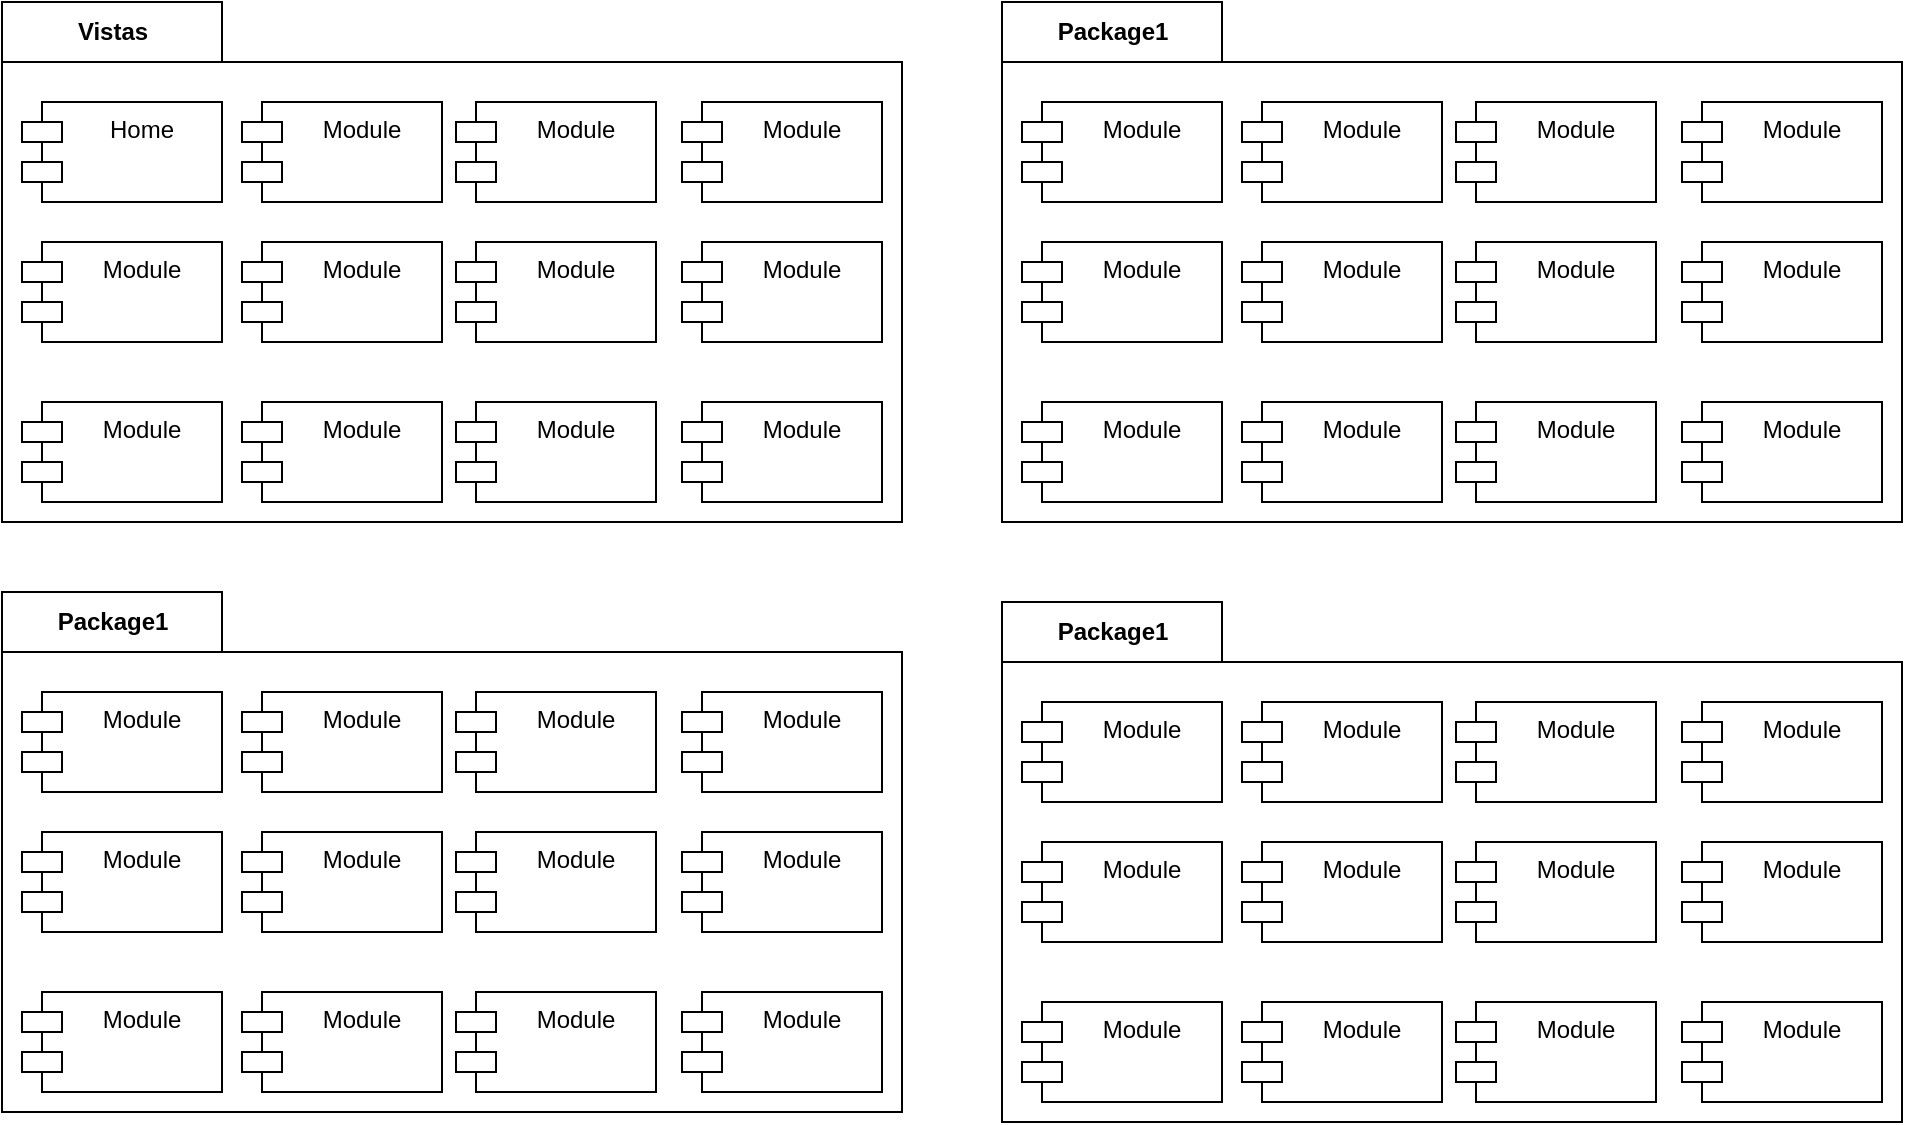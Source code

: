<mxfile version="14.6.13" type="device"><diagram id="5PZ011A4qRxQ4MZPh3FE" name="Página-1"><mxGraphModel dx="868" dy="482" grid="1" gridSize="10" guides="1" tooltips="1" connect="1" arrows="1" fold="1" page="1" pageScale="1" pageWidth="827" pageHeight="1169" math="0" shadow="0"><root><mxCell id="0"/><mxCell id="1" parent="0"/><mxCell id="YHy_zIGx4Jqok4w-4NpM-7" value="Vistas" style="shape=folder;fontStyle=1;tabWidth=110;tabHeight=30;tabPosition=left;html=1;boundedLbl=1;labelInHeader=1;container=1;collapsible=0;recursiveResize=0;" vertex="1" parent="1"><mxGeometry x="90" y="30" width="450" height="260" as="geometry"/></mxCell><mxCell id="YHy_zIGx4Jqok4w-4NpM-2" value="Module" style="shape=module;align=left;spacingLeft=20;align=center;verticalAlign=top;" vertex="1" parent="YHy_zIGx4Jqok4w-4NpM-7"><mxGeometry x="10" y="200" width="100" height="50" as="geometry"/></mxCell><mxCell id="YHy_zIGx4Jqok4w-4NpM-15" value="Module" style="shape=module;align=left;spacingLeft=20;align=center;verticalAlign=top;" vertex="1" parent="YHy_zIGx4Jqok4w-4NpM-7"><mxGeometry x="340" y="50" width="100" height="50" as="geometry"/></mxCell><mxCell id="YHy_zIGx4Jqok4w-4NpM-14" value="Module" style="shape=module;align=left;spacingLeft=20;align=center;verticalAlign=top;" vertex="1" parent="YHy_zIGx4Jqok4w-4NpM-7"><mxGeometry x="340" y="120" width="100" height="50" as="geometry"/></mxCell><mxCell id="YHy_zIGx4Jqok4w-4NpM-13" value="Module" style="shape=module;align=left;spacingLeft=20;align=center;verticalAlign=top;" vertex="1" parent="YHy_zIGx4Jqok4w-4NpM-7"><mxGeometry x="340" y="200" width="100" height="50" as="geometry"/></mxCell><mxCell id="YHy_zIGx4Jqok4w-4NpM-12" value="Module" style="shape=module;align=left;spacingLeft=20;align=center;verticalAlign=top;" vertex="1" parent="YHy_zIGx4Jqok4w-4NpM-7"><mxGeometry x="227" y="50" width="100" height="50" as="geometry"/></mxCell><mxCell id="YHy_zIGx4Jqok4w-4NpM-11" value="Module" style="shape=module;align=left;spacingLeft=20;align=center;verticalAlign=top;" vertex="1" parent="YHy_zIGx4Jqok4w-4NpM-7"><mxGeometry x="227" y="120" width="100" height="50" as="geometry"/></mxCell><mxCell id="YHy_zIGx4Jqok4w-4NpM-10" value="Module" style="shape=module;align=left;spacingLeft=20;align=center;verticalAlign=top;" vertex="1" parent="YHy_zIGx4Jqok4w-4NpM-7"><mxGeometry x="227" y="200" width="100" height="50" as="geometry"/></mxCell><mxCell id="YHy_zIGx4Jqok4w-4NpM-9" value="Module" style="shape=module;align=left;spacingLeft=20;align=center;verticalAlign=top;" vertex="1" parent="YHy_zIGx4Jqok4w-4NpM-7"><mxGeometry x="120" y="200" width="100" height="50" as="geometry"/></mxCell><mxCell id="YHy_zIGx4Jqok4w-4NpM-16" value="Module" style="shape=module;align=left;spacingLeft=20;align=center;verticalAlign=top;" vertex="1" parent="YHy_zIGx4Jqok4w-4NpM-7"><mxGeometry x="120" y="120" width="100" height="50" as="geometry"/></mxCell><mxCell id="YHy_zIGx4Jqok4w-4NpM-17" value="Module" style="shape=module;align=left;spacingLeft=20;align=center;verticalAlign=top;" vertex="1" parent="YHy_zIGx4Jqok4w-4NpM-7"><mxGeometry x="120" y="50" width="100" height="50" as="geometry"/></mxCell><mxCell id="YHy_zIGx4Jqok4w-4NpM-19" value="Module" style="shape=module;align=left;spacingLeft=20;align=center;verticalAlign=top;" vertex="1" parent="YHy_zIGx4Jqok4w-4NpM-7"><mxGeometry x="10" y="120" width="100" height="50" as="geometry"/></mxCell><mxCell id="YHy_zIGx4Jqok4w-4NpM-18" value="Home" style="shape=module;align=left;spacingLeft=20;align=center;verticalAlign=top;" vertex="1" parent="YHy_zIGx4Jqok4w-4NpM-7"><mxGeometry x="10" y="50" width="100" height="50" as="geometry"/></mxCell><mxCell id="YHy_zIGx4Jqok4w-4NpM-20" value="Package1" style="shape=folder;fontStyle=1;tabWidth=110;tabHeight=30;tabPosition=left;html=1;boundedLbl=1;labelInHeader=1;container=1;collapsible=0;recursiveResize=0;" vertex="1" parent="1"><mxGeometry x="590" y="30" width="450" height="260" as="geometry"/></mxCell><mxCell id="YHy_zIGx4Jqok4w-4NpM-21" value="Module" style="shape=module;align=left;spacingLeft=20;align=center;verticalAlign=top;" vertex="1" parent="YHy_zIGx4Jqok4w-4NpM-20"><mxGeometry x="10" y="200" width="100" height="50" as="geometry"/></mxCell><mxCell id="YHy_zIGx4Jqok4w-4NpM-22" value="Module" style="shape=module;align=left;spacingLeft=20;align=center;verticalAlign=top;" vertex="1" parent="YHy_zIGx4Jqok4w-4NpM-20"><mxGeometry x="340" y="50" width="100" height="50" as="geometry"/></mxCell><mxCell id="YHy_zIGx4Jqok4w-4NpM-23" value="Module" style="shape=module;align=left;spacingLeft=20;align=center;verticalAlign=top;" vertex="1" parent="YHy_zIGx4Jqok4w-4NpM-20"><mxGeometry x="340" y="120" width="100" height="50" as="geometry"/></mxCell><mxCell id="YHy_zIGx4Jqok4w-4NpM-24" value="Module" style="shape=module;align=left;spacingLeft=20;align=center;verticalAlign=top;" vertex="1" parent="YHy_zIGx4Jqok4w-4NpM-20"><mxGeometry x="340" y="200" width="100" height="50" as="geometry"/></mxCell><mxCell id="YHy_zIGx4Jqok4w-4NpM-25" value="Module" style="shape=module;align=left;spacingLeft=20;align=center;verticalAlign=top;" vertex="1" parent="YHy_zIGx4Jqok4w-4NpM-20"><mxGeometry x="227" y="50" width="100" height="50" as="geometry"/></mxCell><mxCell id="YHy_zIGx4Jqok4w-4NpM-26" value="Module" style="shape=module;align=left;spacingLeft=20;align=center;verticalAlign=top;" vertex="1" parent="YHy_zIGx4Jqok4w-4NpM-20"><mxGeometry x="227" y="120" width="100" height="50" as="geometry"/></mxCell><mxCell id="YHy_zIGx4Jqok4w-4NpM-27" value="Module" style="shape=module;align=left;spacingLeft=20;align=center;verticalAlign=top;" vertex="1" parent="YHy_zIGx4Jqok4w-4NpM-20"><mxGeometry x="227" y="200" width="100" height="50" as="geometry"/></mxCell><mxCell id="YHy_zIGx4Jqok4w-4NpM-28" value="Module" style="shape=module;align=left;spacingLeft=20;align=center;verticalAlign=top;" vertex="1" parent="YHy_zIGx4Jqok4w-4NpM-20"><mxGeometry x="120" y="200" width="100" height="50" as="geometry"/></mxCell><mxCell id="YHy_zIGx4Jqok4w-4NpM-29" value="Module" style="shape=module;align=left;spacingLeft=20;align=center;verticalAlign=top;" vertex="1" parent="YHy_zIGx4Jqok4w-4NpM-20"><mxGeometry x="120" y="120" width="100" height="50" as="geometry"/></mxCell><mxCell id="YHy_zIGx4Jqok4w-4NpM-30" value="Module" style="shape=module;align=left;spacingLeft=20;align=center;verticalAlign=top;" vertex="1" parent="YHy_zIGx4Jqok4w-4NpM-20"><mxGeometry x="120" y="50" width="100" height="50" as="geometry"/></mxCell><mxCell id="YHy_zIGx4Jqok4w-4NpM-31" value="Module" style="shape=module;align=left;spacingLeft=20;align=center;verticalAlign=top;" vertex="1" parent="YHy_zIGx4Jqok4w-4NpM-20"><mxGeometry x="10" y="120" width="100" height="50" as="geometry"/></mxCell><mxCell id="YHy_zIGx4Jqok4w-4NpM-32" value="Module" style="shape=module;align=left;spacingLeft=20;align=center;verticalAlign=top;" vertex="1" parent="YHy_zIGx4Jqok4w-4NpM-20"><mxGeometry x="10" y="50" width="100" height="50" as="geometry"/></mxCell><mxCell id="YHy_zIGx4Jqok4w-4NpM-33" value="Package1" style="shape=folder;fontStyle=1;tabWidth=110;tabHeight=30;tabPosition=left;html=1;boundedLbl=1;labelInHeader=1;container=1;collapsible=0;recursiveResize=0;" vertex="1" parent="1"><mxGeometry x="90" y="325" width="450" height="260" as="geometry"/></mxCell><mxCell id="YHy_zIGx4Jqok4w-4NpM-34" value="Module" style="shape=module;align=left;spacingLeft=20;align=center;verticalAlign=top;" vertex="1" parent="YHy_zIGx4Jqok4w-4NpM-33"><mxGeometry x="10" y="200" width="100" height="50" as="geometry"/></mxCell><mxCell id="YHy_zIGx4Jqok4w-4NpM-35" value="Module" style="shape=module;align=left;spacingLeft=20;align=center;verticalAlign=top;" vertex="1" parent="YHy_zIGx4Jqok4w-4NpM-33"><mxGeometry x="340" y="50" width="100" height="50" as="geometry"/></mxCell><mxCell id="YHy_zIGx4Jqok4w-4NpM-36" value="Module" style="shape=module;align=left;spacingLeft=20;align=center;verticalAlign=top;" vertex="1" parent="YHy_zIGx4Jqok4w-4NpM-33"><mxGeometry x="340" y="120" width="100" height="50" as="geometry"/></mxCell><mxCell id="YHy_zIGx4Jqok4w-4NpM-37" value="Module" style="shape=module;align=left;spacingLeft=20;align=center;verticalAlign=top;" vertex="1" parent="YHy_zIGx4Jqok4w-4NpM-33"><mxGeometry x="340" y="200" width="100" height="50" as="geometry"/></mxCell><mxCell id="YHy_zIGx4Jqok4w-4NpM-38" value="Module" style="shape=module;align=left;spacingLeft=20;align=center;verticalAlign=top;" vertex="1" parent="YHy_zIGx4Jqok4w-4NpM-33"><mxGeometry x="227" y="50" width="100" height="50" as="geometry"/></mxCell><mxCell id="YHy_zIGx4Jqok4w-4NpM-39" value="Module" style="shape=module;align=left;spacingLeft=20;align=center;verticalAlign=top;" vertex="1" parent="YHy_zIGx4Jqok4w-4NpM-33"><mxGeometry x="227" y="120" width="100" height="50" as="geometry"/></mxCell><mxCell id="YHy_zIGx4Jqok4w-4NpM-40" value="Module" style="shape=module;align=left;spacingLeft=20;align=center;verticalAlign=top;" vertex="1" parent="YHy_zIGx4Jqok4w-4NpM-33"><mxGeometry x="227" y="200" width="100" height="50" as="geometry"/></mxCell><mxCell id="YHy_zIGx4Jqok4w-4NpM-41" value="Module" style="shape=module;align=left;spacingLeft=20;align=center;verticalAlign=top;" vertex="1" parent="YHy_zIGx4Jqok4w-4NpM-33"><mxGeometry x="120" y="200" width="100" height="50" as="geometry"/></mxCell><mxCell id="YHy_zIGx4Jqok4w-4NpM-42" value="Module" style="shape=module;align=left;spacingLeft=20;align=center;verticalAlign=top;" vertex="1" parent="YHy_zIGx4Jqok4w-4NpM-33"><mxGeometry x="120" y="120" width="100" height="50" as="geometry"/></mxCell><mxCell id="YHy_zIGx4Jqok4w-4NpM-43" value="Module" style="shape=module;align=left;spacingLeft=20;align=center;verticalAlign=top;" vertex="1" parent="YHy_zIGx4Jqok4w-4NpM-33"><mxGeometry x="120" y="50" width="100" height="50" as="geometry"/></mxCell><mxCell id="YHy_zIGx4Jqok4w-4NpM-44" value="Module" style="shape=module;align=left;spacingLeft=20;align=center;verticalAlign=top;" vertex="1" parent="YHy_zIGx4Jqok4w-4NpM-33"><mxGeometry x="10" y="120" width="100" height="50" as="geometry"/></mxCell><mxCell id="YHy_zIGx4Jqok4w-4NpM-45" value="Module" style="shape=module;align=left;spacingLeft=20;align=center;verticalAlign=top;" vertex="1" parent="YHy_zIGx4Jqok4w-4NpM-33"><mxGeometry x="10" y="50" width="100" height="50" as="geometry"/></mxCell><mxCell id="YHy_zIGx4Jqok4w-4NpM-46" value="Package1" style="shape=folder;fontStyle=1;tabWidth=110;tabHeight=30;tabPosition=left;html=1;boundedLbl=1;labelInHeader=1;container=1;collapsible=0;recursiveResize=0;" vertex="1" parent="1"><mxGeometry x="590" y="330" width="450" height="260" as="geometry"/></mxCell><mxCell id="YHy_zIGx4Jqok4w-4NpM-47" value="Module" style="shape=module;align=left;spacingLeft=20;align=center;verticalAlign=top;" vertex="1" parent="YHy_zIGx4Jqok4w-4NpM-46"><mxGeometry x="10" y="200" width="100" height="50" as="geometry"/></mxCell><mxCell id="YHy_zIGx4Jqok4w-4NpM-48" value="Module" style="shape=module;align=left;spacingLeft=20;align=center;verticalAlign=top;" vertex="1" parent="YHy_zIGx4Jqok4w-4NpM-46"><mxGeometry x="340" y="50" width="100" height="50" as="geometry"/></mxCell><mxCell id="YHy_zIGx4Jqok4w-4NpM-49" value="Module" style="shape=module;align=left;spacingLeft=20;align=center;verticalAlign=top;" vertex="1" parent="YHy_zIGx4Jqok4w-4NpM-46"><mxGeometry x="340" y="120" width="100" height="50" as="geometry"/></mxCell><mxCell id="YHy_zIGx4Jqok4w-4NpM-50" value="Module" style="shape=module;align=left;spacingLeft=20;align=center;verticalAlign=top;" vertex="1" parent="YHy_zIGx4Jqok4w-4NpM-46"><mxGeometry x="340" y="200" width="100" height="50" as="geometry"/></mxCell><mxCell id="YHy_zIGx4Jqok4w-4NpM-51" value="Module" style="shape=module;align=left;spacingLeft=20;align=center;verticalAlign=top;" vertex="1" parent="YHy_zIGx4Jqok4w-4NpM-46"><mxGeometry x="227" y="50" width="100" height="50" as="geometry"/></mxCell><mxCell id="YHy_zIGx4Jqok4w-4NpM-52" value="Module" style="shape=module;align=left;spacingLeft=20;align=center;verticalAlign=top;" vertex="1" parent="YHy_zIGx4Jqok4w-4NpM-46"><mxGeometry x="227" y="120" width="100" height="50" as="geometry"/></mxCell><mxCell id="YHy_zIGx4Jqok4w-4NpM-53" value="Module" style="shape=module;align=left;spacingLeft=20;align=center;verticalAlign=top;" vertex="1" parent="YHy_zIGx4Jqok4w-4NpM-46"><mxGeometry x="227" y="200" width="100" height="50" as="geometry"/></mxCell><mxCell id="YHy_zIGx4Jqok4w-4NpM-54" value="Module" style="shape=module;align=left;spacingLeft=20;align=center;verticalAlign=top;" vertex="1" parent="YHy_zIGx4Jqok4w-4NpM-46"><mxGeometry x="120" y="200" width="100" height="50" as="geometry"/></mxCell><mxCell id="YHy_zIGx4Jqok4w-4NpM-55" value="Module" style="shape=module;align=left;spacingLeft=20;align=center;verticalAlign=top;" vertex="1" parent="YHy_zIGx4Jqok4w-4NpM-46"><mxGeometry x="120" y="120" width="100" height="50" as="geometry"/></mxCell><mxCell id="YHy_zIGx4Jqok4w-4NpM-56" value="Module" style="shape=module;align=left;spacingLeft=20;align=center;verticalAlign=top;" vertex="1" parent="YHy_zIGx4Jqok4w-4NpM-46"><mxGeometry x="120" y="50" width="100" height="50" as="geometry"/></mxCell><mxCell id="YHy_zIGx4Jqok4w-4NpM-57" value="Module" style="shape=module;align=left;spacingLeft=20;align=center;verticalAlign=top;" vertex="1" parent="YHy_zIGx4Jqok4w-4NpM-46"><mxGeometry x="10" y="120" width="100" height="50" as="geometry"/></mxCell><mxCell id="YHy_zIGx4Jqok4w-4NpM-58" value="Module" style="shape=module;align=left;spacingLeft=20;align=center;verticalAlign=top;" vertex="1" parent="YHy_zIGx4Jqok4w-4NpM-46"><mxGeometry x="10" y="50" width="100" height="50" as="geometry"/></mxCell></root></mxGraphModel></diagram></mxfile>